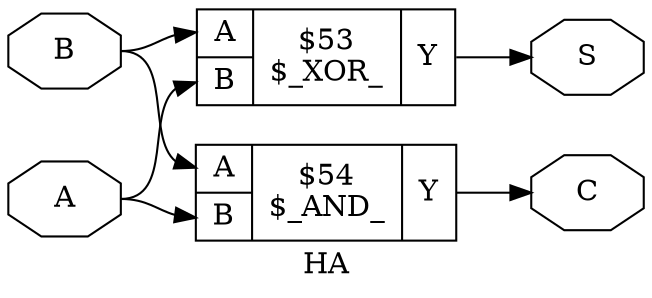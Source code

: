 digraph "HA" {
label="HA";
rankdir="LR";
remincross=true;
n1 [ shape=octagon, label="A", color="black", fontcolor="black" ];
n2 [ shape=octagon, label="B", color="black", fontcolor="black" ];
n3 [ shape=octagon, label="C", color="black", fontcolor="black" ];
n4 [ shape=octagon, label="S", color="black", fontcolor="black" ];
c6 [ shape=record, label="{{<p1> A|<p2> B}|$53\n$_XOR_|{<p5> Y}}" ];
c7 [ shape=record, label="{{<p1> A|<p2> B}|$54\n$_AND_|{<p5> Y}}" ];
n1:e -> c6:p2:w [color="black", label=""];
n1:e -> c7:p2:w [color="black", label=""];
n2:e -> c6:p1:w [color="black", label=""];
n2:e -> c7:p1:w [color="black", label=""];
c7:p5:e -> n3:w [color="black", label=""];
c6:p5:e -> n4:w [color="black", label=""];
}
